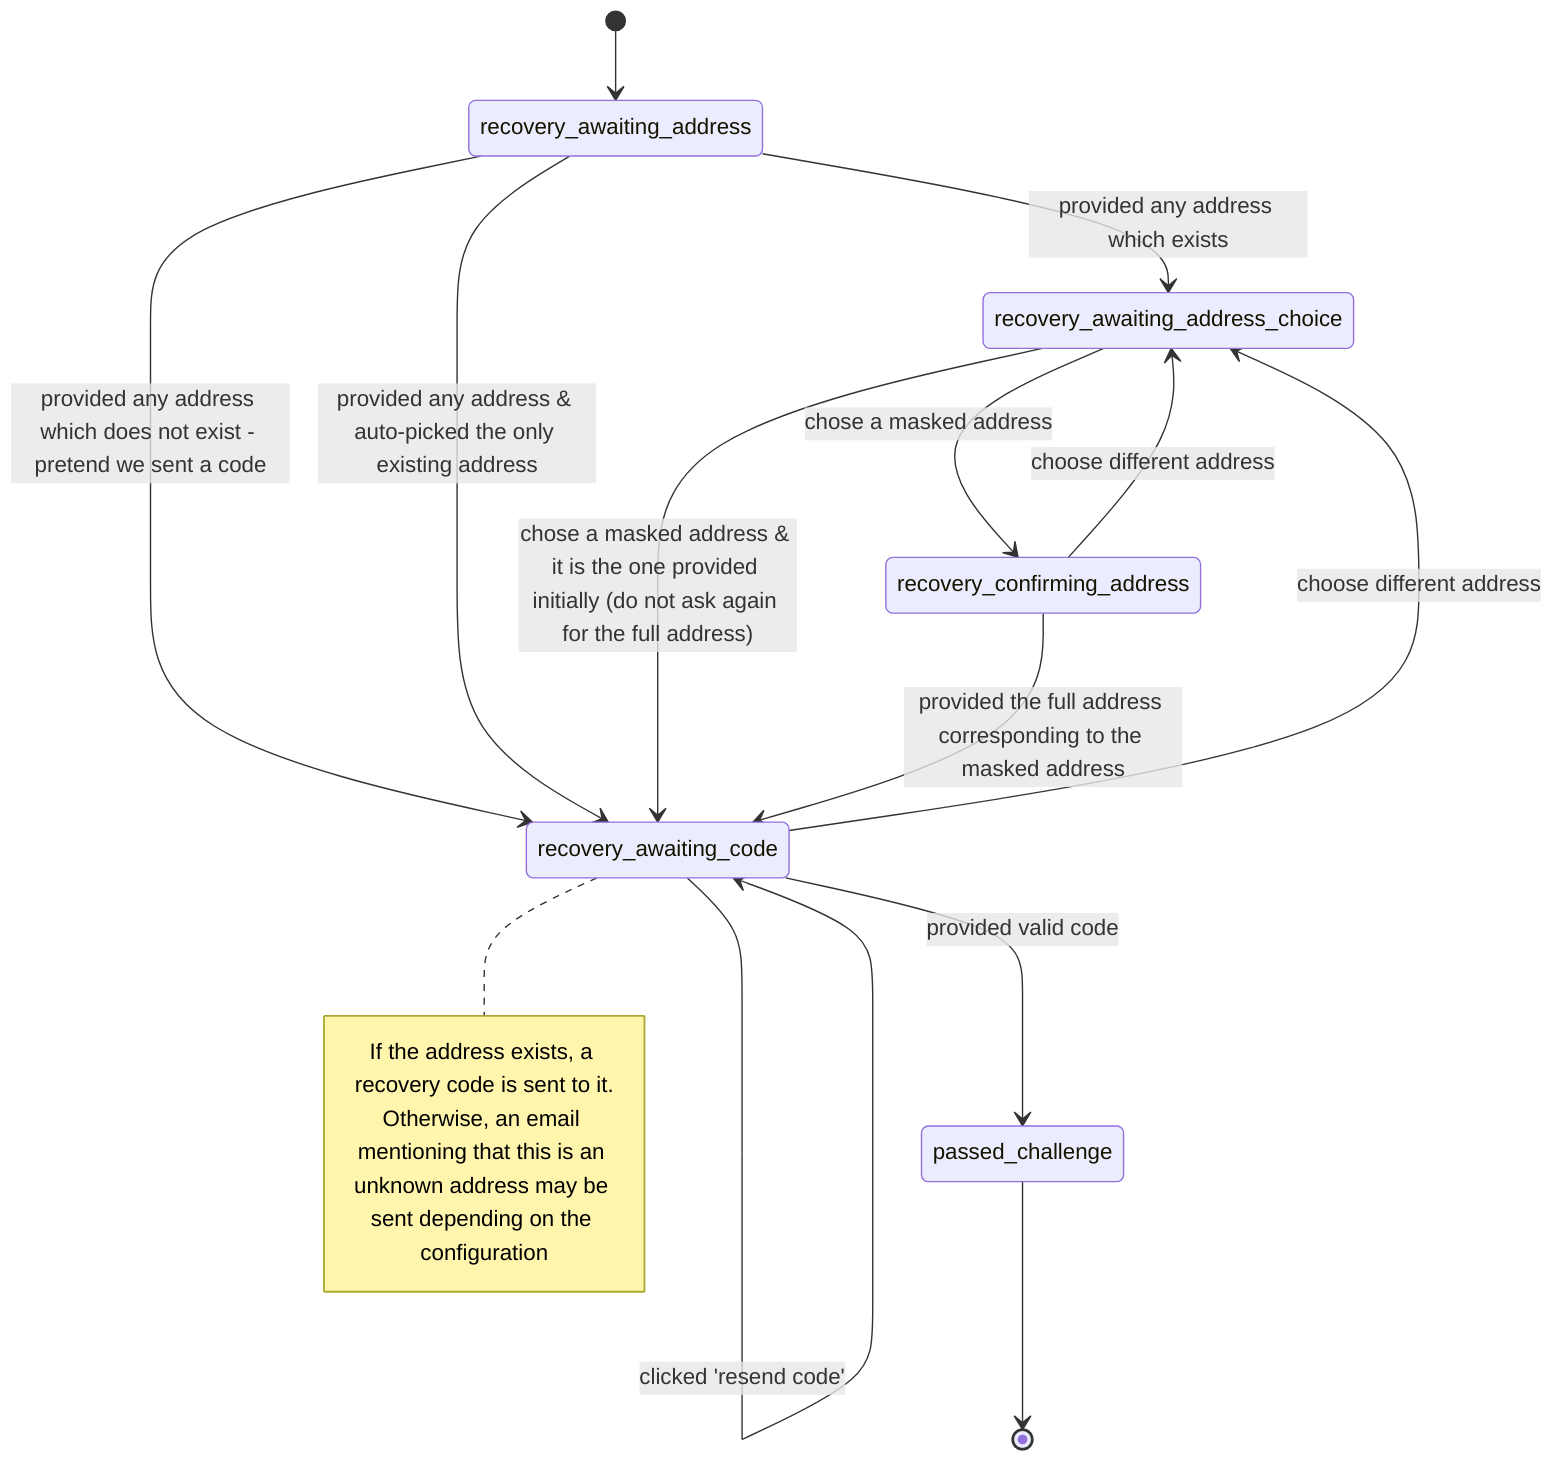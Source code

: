stateDiagram-v2
  [*] --> recovery_awaiting_address

  recovery_awaiting_address --> recovery_awaiting_address_choice: provided any address which exists
  recovery_awaiting_address --> recovery_awaiting_code: provided any address which does not exist - pretend we sent a code
  recovery_awaiting_address --> recovery_awaiting_code: provided any address & auto-picked the only existing address
  recovery_awaiting_address_choice --> recovery_confirming_address: chose a masked address
  recovery_confirming_address --> recovery_awaiting_address_choice : choose different address
recovery_awaiting_address_choice --> recovery_awaiting_code: chose a masked address & it is the one provided initially (do not ask again for the full address)
  recovery_confirming_address --> recovery_awaiting_code: provided the full address corresponding to the masked address
  recovery_awaiting_code --> recovery_awaiting_code: clicked 'resend code'
  recovery_awaiting_code --> passed_challenge: provided valid code
  recovery_awaiting_code --> recovery_awaiting_address_choice : choose different address

  passed_challenge --> [*]


  note right of recovery_awaiting_code
    If the address exists, a recovery code is sent to it.
    Otherwise, an email mentioning that this is an unknown address may be sent depending on the configuration
  end note